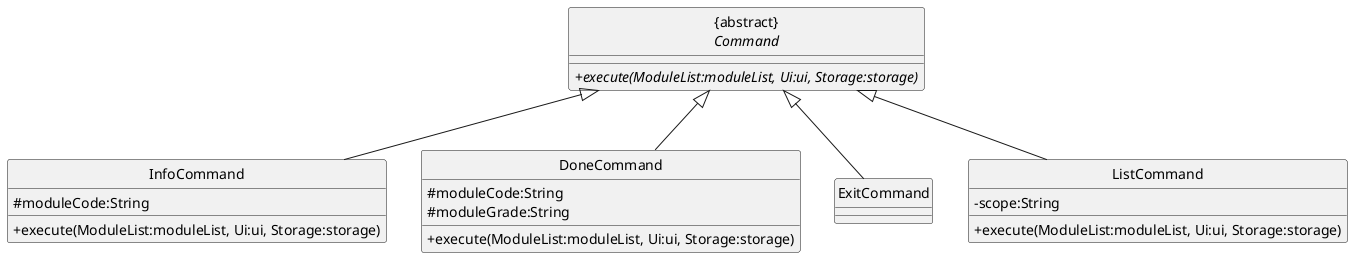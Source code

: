 @startuml

hide circle
skinparam classAttributeIconSize 0

class "{abstract}\n<i>Command" {
    +<i>execute(ModuleList:moduleList, Ui:ui, Storage:storage)
}

class "InfoCommand" {
    #moduleCode:String
    +execute(ModuleList:moduleList, Ui:ui, Storage:storage)
}

class "DoneCommand" {
    #moduleCode:String
    #moduleGrade:String
    +execute(ModuleList:moduleList, Ui:ui, Storage:storage)
}


class "ExitCommand" {
}

class "ListCommand" {
    -scope:String
    +execute(ModuleList:moduleList, Ui:ui, Storage:storage)
}

"{abstract}\n<i>Command" <|-- "ExitCommand"
"{abstract}\n<i>Command" <|-- "ListCommand"
"{abstract}\n<i>Command" <|-- "DoneCommand"
"{abstract}\n<i>Command" <|-- "InfoCommand"

@enduml
